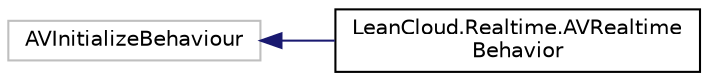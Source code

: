 digraph "Graphical Class Hierarchy"
{
  edge [fontname="Helvetica",fontsize="10",labelfontname="Helvetica",labelfontsize="10"];
  node [fontname="Helvetica",fontsize="10",shape=record];
  rankdir="LR";
  Node1 [label="AVInitializeBehaviour",height=0.2,width=0.4,color="grey75", fillcolor="white", style="filled"];
  Node1 -> Node2 [dir="back",color="midnightblue",fontsize="10",style="solid",fontname="Helvetica"];
  Node2 [label="LeanCloud.Realtime.AVRealtime\lBehavior",height=0.2,width=0.4,color="black", fillcolor="white", style="filled",URL="$classLeanCloud_1_1Realtime_1_1AVRealtimeBehavior.html",tooltip="AVRealtime initialize behavior. "];
}
